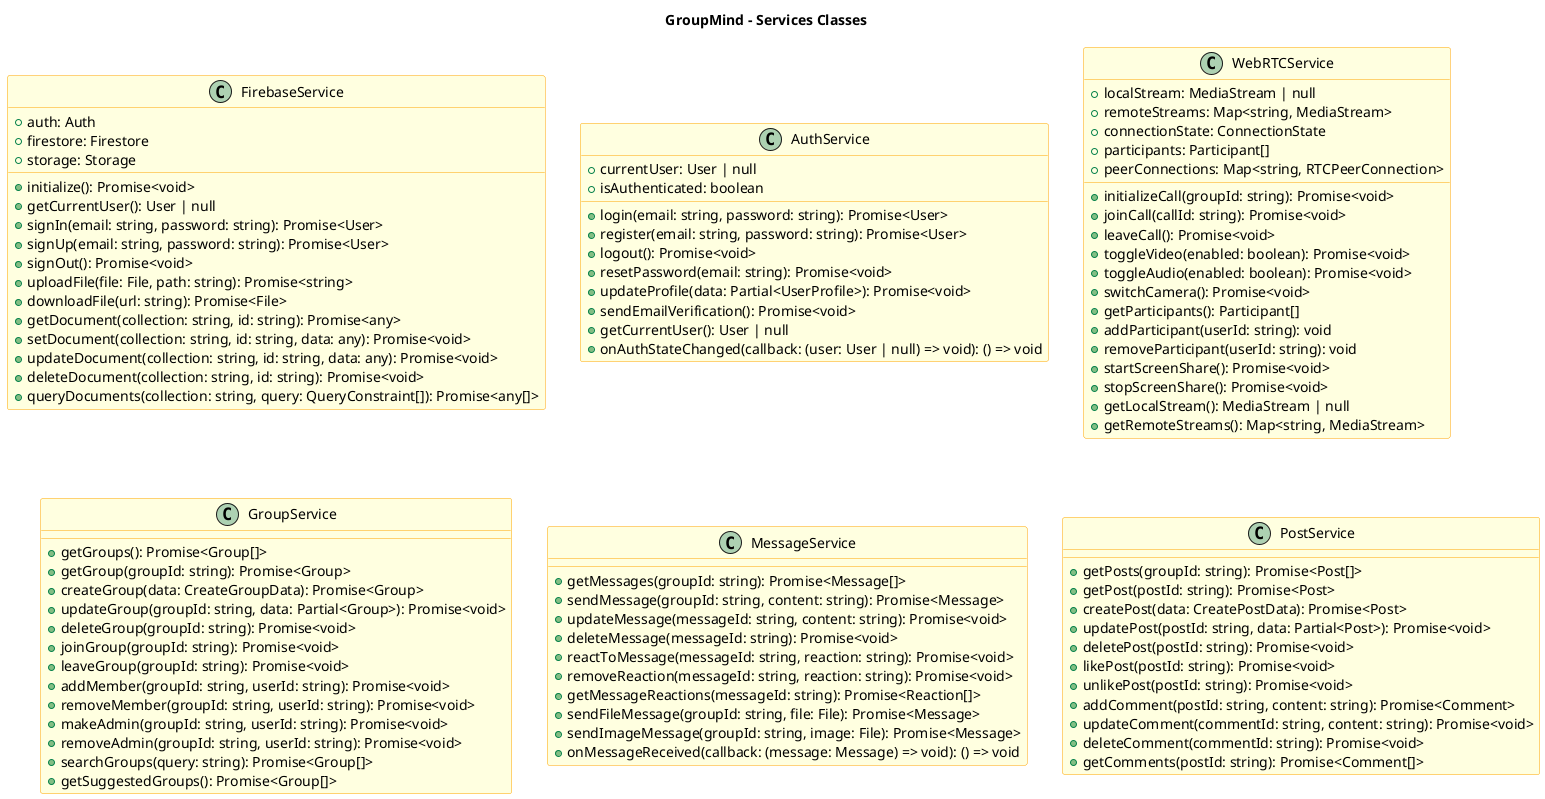 @startuml Services Classes
title GroupMind - Services Classes

skinparam class {
  BackgroundColor LightYellow
  BorderColor Orange
}

' Firebase Services
class FirebaseService {
  +auth: Auth
  +firestore: Firestore
  +storage: Storage
  +initialize(): Promise<void>
  +getCurrentUser(): User | null
  +signIn(email: string, password: string): Promise<User>
  +signUp(email: string, password: string): Promise<User>
  +signOut(): Promise<void>
  +uploadFile(file: File, path: string): Promise<string>
  +downloadFile(url: string): Promise<File>
  +getDocument(collection: string, id: string): Promise<any>
  +setDocument(collection: string, id: string, data: any): Promise<void>
  +updateDocument(collection: string, id: string, data: any): Promise<void>
  +deleteDocument(collection: string, id: string): Promise<void>
  +queryDocuments(collection: string, query: QueryConstraint[]): Promise<any[]>
}

class AuthService {
  +currentUser: User | null
  +isAuthenticated: boolean
  +login(email: string, password: string): Promise<User>
  +register(email: string, password: string): Promise<User>
  +logout(): Promise<void>
  +resetPassword(email: string): Promise<void>
  +updateProfile(data: Partial<UserProfile>): Promise<void>
  +sendEmailVerification(): Promise<void>
  +getCurrentUser(): User | null
  +onAuthStateChanged(callback: (user: User | null) => void): () => void
}

' WebRTC Services
class WebRTCService {
  +localStream: MediaStream | null
  +remoteStreams: Map<string, MediaStream>
  +connectionState: ConnectionState
  +participants: Participant[]
  +peerConnections: Map<string, RTCPeerConnection>
  +initializeCall(groupId: string): Promise<void>
  +joinCall(callId: string): Promise<void>
  +leaveCall(): Promise<void>
  +toggleVideo(enabled: boolean): Promise<void>
  +toggleAudio(enabled: boolean): Promise<void>
  +switchCamera(): Promise<void>
  +getParticipants(): Participant[]
  +addParticipant(userId: string): void
  +removeParticipant(userId: string): void
  +startScreenShare(): Promise<void>
  +stopScreenShare(): Promise<void>
  +getLocalStream(): MediaStream | null
  +getRemoteStreams(): Map<string, MediaStream>
}

' Group Services
class GroupService {
  +getGroups(): Promise<Group[]>
  +getGroup(groupId: string): Promise<Group>
  +createGroup(data: CreateGroupData): Promise<Group>
  +updateGroup(groupId: string, data: Partial<Group>): Promise<void>
  +deleteGroup(groupId: string): Promise<void>
  +joinGroup(groupId: string): Promise<void>
  +leaveGroup(groupId: string): Promise<void>
  +addMember(groupId: string, userId: string): Promise<void>
  +removeMember(groupId: string, userId: string): Promise<void>
  +makeAdmin(groupId: string, userId: string): Promise<void>
  +removeAdmin(groupId: string, userId: string): Promise<void>
  +searchGroups(query: string): Promise<Group[]>
  +getSuggestedGroups(): Promise<Group[]>
}

class MessageService {
  +getMessages(groupId: string): Promise<Message[]>
  +sendMessage(groupId: string, content: string): Promise<Message>
  +updateMessage(messageId: string, content: string): Promise<void>
  +deleteMessage(messageId: string): Promise<void>
  +reactToMessage(messageId: string, reaction: string): Promise<void>
  +removeReaction(messageId: string, reaction: string): Promise<void>
  +getMessageReactions(messageId: string): Promise<Reaction[]>
  +sendFileMessage(groupId: string, file: File): Promise<Message>
  +sendImageMessage(groupId: string, image: File): Promise<Message>
  +onMessageReceived(callback: (message: Message) => void): () => void
}

class PostService {
  +getPosts(groupId: string): Promise<Post[]>
  +getPost(postId: string): Promise<Post>
  +createPost(data: CreatePostData): Promise<Post>
  +updatePost(postId: string, data: Partial<Post>): Promise<void>
  +deletePost(postId: string): Promise<void>
  +likePost(postId: string): Promise<void>
  +unlikePost(postId: string): Promise<void>
  +addComment(postId: string, content: string): Promise<Comment>
  +updateComment(commentId: string, content: string): Promise<void>
  +deleteComment(commentId: string): Promise<void>
  +getComments(postId: string): Promise<Comment[]>
}

@enduml 